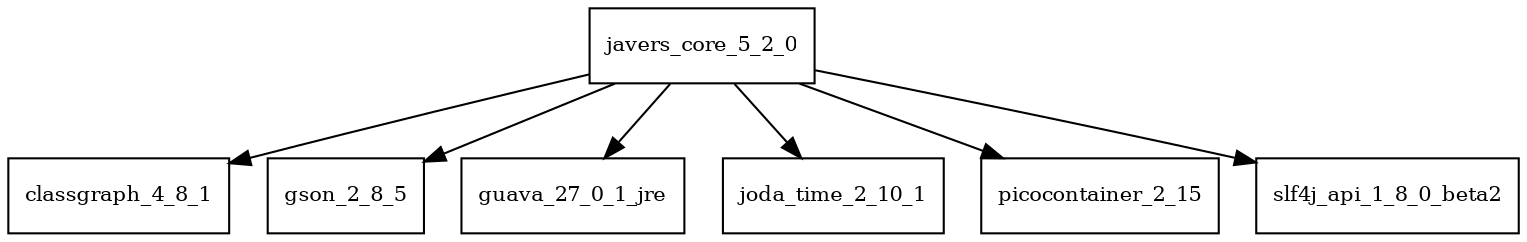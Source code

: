 digraph javers_core_5_2_0_dependencies {
  node [shape = box, fontsize=10.0];
  javers_core_5_2_0 -> classgraph_4_8_1;
  javers_core_5_2_0 -> gson_2_8_5;
  javers_core_5_2_0 -> guava_27_0_1_jre;
  javers_core_5_2_0 -> joda_time_2_10_1;
  javers_core_5_2_0 -> picocontainer_2_15;
  javers_core_5_2_0 -> slf4j_api_1_8_0_beta2;
}
